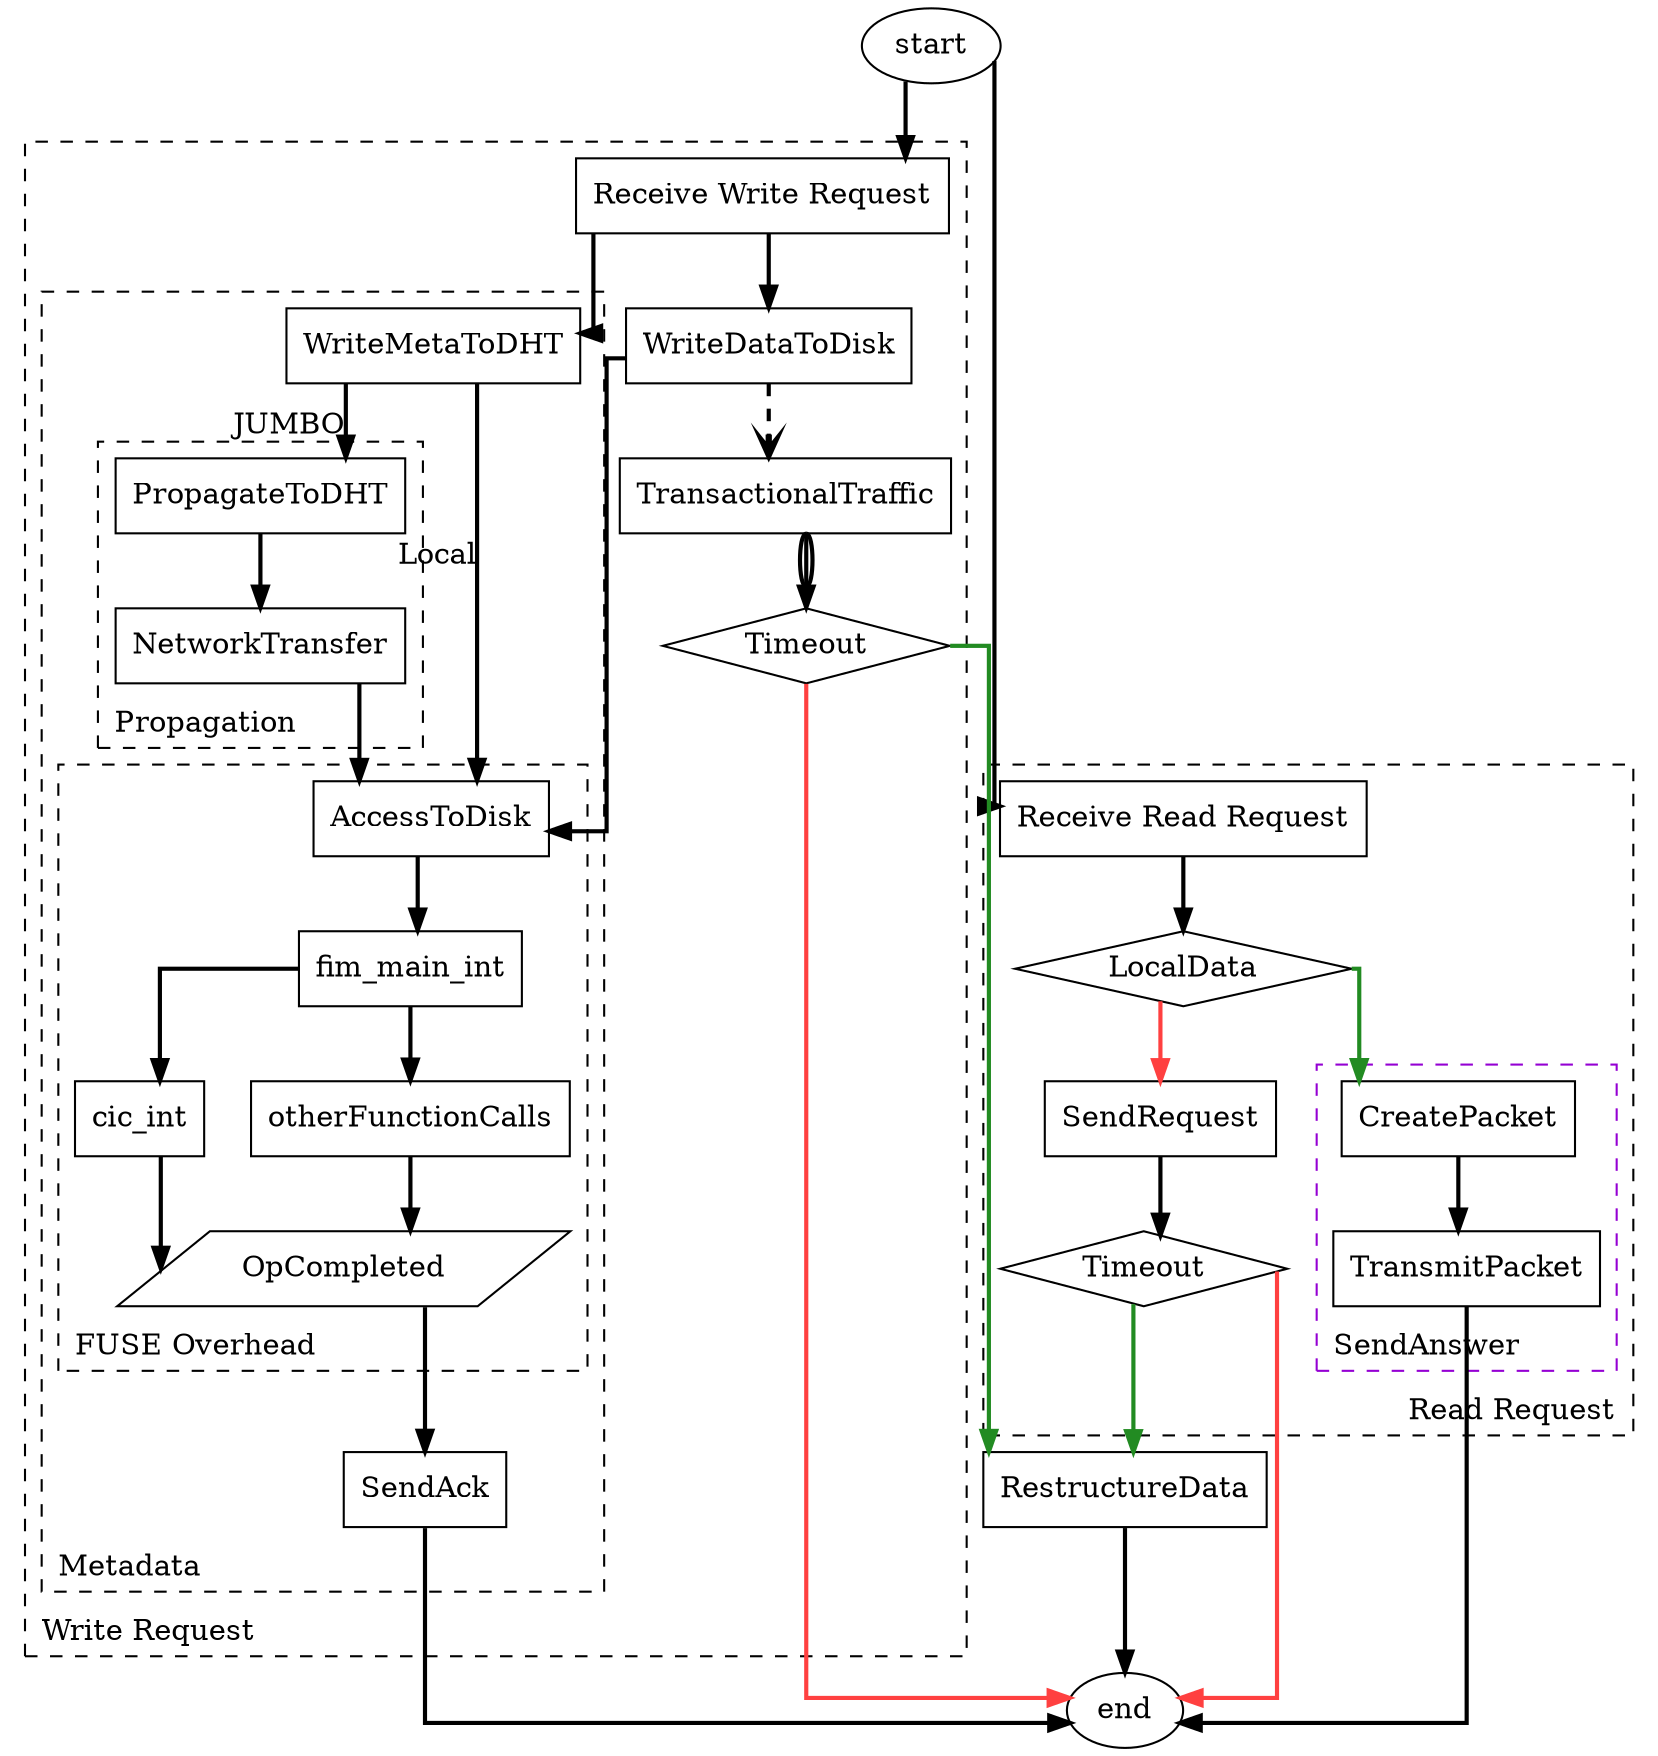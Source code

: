 digraph {
    style = dashed
    splines=ortho
    nodesep=0.3
    node [shape=box]
    start [shape=oval]
    edge [penwidth=2]
    end [shape=oval]

    start -> "Receive Read Request"
    subgraph cluster_0 {
        label = "Read Request" labelloc="b" labeljust="r"
        timeout_1[shape=diamond label="Timeout"]
        LocalData [shape=diamond]

        "Receive Read Request" -> LocalData
        LocalData -> CreatePacket [color=forestgreen]

        subgraph cluster {
            label = "SendAnswer" labelloc="b" labeljust="l"
            color = darkviolet

            CreatePacket -> TransmitPacket
        }

        LocalData -> SendRequest [color=brown1]
        SendRequest -> timeout_1
    }
    TransmitPacket -> end
    timeout_1 -> RestructureData [color=forestgreen]
    timeout_1 -> end [color=brown1]

    start -> "Receive Write Request"
    subgraph cluster {
        label = "Write Request" labelloc="b" labeljust="l"
        timeout_2[label="Timeout" shape=diamond]
        subgraph cluster_1 {
            label = "Metadata"
            WriteMetaToDHT -> PropagateToDHT [xlabel="JUMBO"]
            subgraph cluster_propagate {
                label="Propagation"
                PropagateToDHT -> NetworkTransfer
            }
            NetworkTransfer -> AccessToDisk
            WriteMetaToDHT -> AccessToDisk [xlabel="Local"]
            subgraph cluster_metadata {
                label="FUSE Overhead"
                OpCompleted_2[label="OpCompleted" shape="parallelogram"]
                AccessToDisk -> fim_main_int -> cic_int -> OpCompleted_2
                fim_main_int -> otherFunctionCalls -> OpCompleted_2
            }
            OpCompleted_2 -> SendAck

        }
        WriteDataToDisk -> TransactionalTraffic [arrowhead=open style=dashed]

        "Receive Write Request" ->  WriteDataToDisk
        "Receive Write Request" -> WriteMetaToDHT 
        TransactionalTraffic -> timeout_2 [color="black:invis:black:invis:black"
            edgetooltip="Calls to multiple nodes"]
    }
    timeout_2 -> end [color=brown1]
    timeout_2 -> RestructureData [color=forestgreen]
    RestructureData -> end
    SendAck -> end
    WriteDataToDisk ->  AccessToDisk

}


